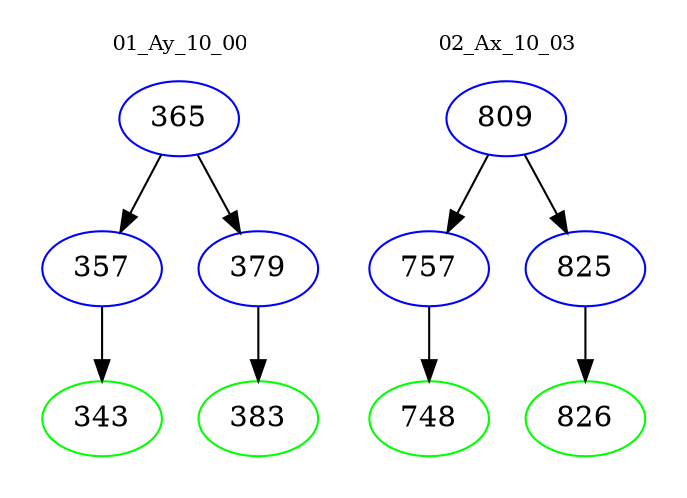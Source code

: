 digraph{
subgraph cluster_0 {
color = white
label = "01_Ay_10_00";
fontsize=10;
T0_365 [label="365", color="blue"]
T0_365 -> T0_357 [color="black"]
T0_357 [label="357", color="blue"]
T0_357 -> T0_343 [color="black"]
T0_343 [label="343", color="green"]
T0_365 -> T0_379 [color="black"]
T0_379 [label="379", color="blue"]
T0_379 -> T0_383 [color="black"]
T0_383 [label="383", color="green"]
}
subgraph cluster_1 {
color = white
label = "02_Ax_10_03";
fontsize=10;
T1_809 [label="809", color="blue"]
T1_809 -> T1_757 [color="black"]
T1_757 [label="757", color="blue"]
T1_757 -> T1_748 [color="black"]
T1_748 [label="748", color="green"]
T1_809 -> T1_825 [color="black"]
T1_825 [label="825", color="blue"]
T1_825 -> T1_826 [color="black"]
T1_826 [label="826", color="green"]
}
}
